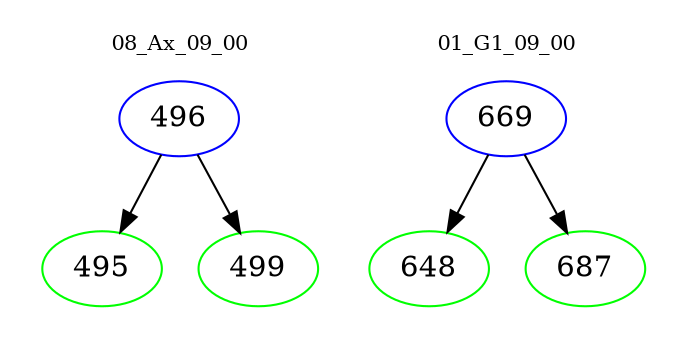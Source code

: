 digraph{
subgraph cluster_0 {
color = white
label = "08_Ax_09_00";
fontsize=10;
T0_496 [label="496", color="blue"]
T0_496 -> T0_495 [color="black"]
T0_495 [label="495", color="green"]
T0_496 -> T0_499 [color="black"]
T0_499 [label="499", color="green"]
}
subgraph cluster_1 {
color = white
label = "01_G1_09_00";
fontsize=10;
T1_669 [label="669", color="blue"]
T1_669 -> T1_648 [color="black"]
T1_648 [label="648", color="green"]
T1_669 -> T1_687 [color="black"]
T1_687 [label="687", color="green"]
}
}
